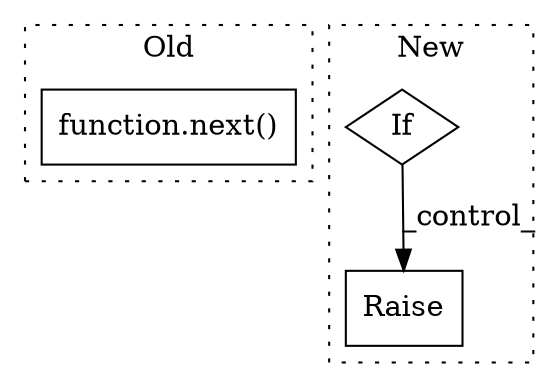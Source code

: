digraph G {
subgraph cluster0 {
1 [label="function.next()" a="75" s="7752,7785" l="5,1" shape="box"];
label = "Old";
style="dotted";
}
subgraph cluster1 {
2 [label="Raise" a="91" s="13231" l="6" shape="box"];
3 [label="If" a="96" s="12882" l="3" shape="diamond"];
label = "New";
style="dotted";
}
3 -> 2 [label="_control_"];
}